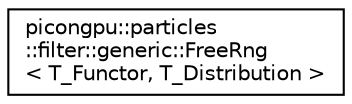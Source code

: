 digraph "Graphical Class Hierarchy"
{
 // LATEX_PDF_SIZE
  edge [fontname="Helvetica",fontsize="10",labelfontname="Helvetica",labelfontsize="10"];
  node [fontname="Helvetica",fontsize="10",shape=record];
  rankdir="LR";
  Node0 [label="picongpu::particles\l::filter::generic::FreeRng\l\< T_Functor, T_Distribution \>",height=0.2,width=0.4,color="black", fillcolor="white", style="filled",URL="$structpicongpu_1_1particles_1_1filter_1_1generic_1_1_free_rng.html",tooltip="call simple free user defined functor and provide a random number generator"];
}
